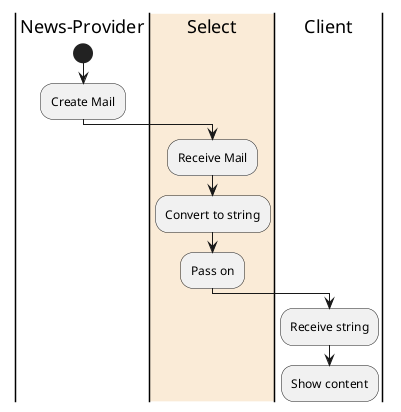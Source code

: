 @startuml Select
|News-Provider|
start
:Create Mail;
|#AntiqueWhite|Select|
:Receive Mail;
:Convert to string;
:Pass on;
|Client|
:Receive string;
:Show content;
@enduml
